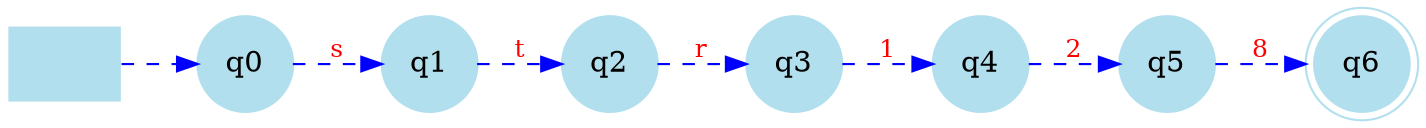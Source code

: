 digraph "automathon/Valor_de_asignacion/automata_36_token" {
	graph [rankdir=LR]
	node [color=lightblue2 shape=circle style=filled]
	edge [color=blue fontcolor=red fontsize=12 style=dashed]
	"" [label="" shape=plaintext]
	q6 [label=q6 shape=doublecircle]
	q4 [label=q4 shape=circle]
	q5 [label=q5 shape=circle]
	q2 [label=q2 shape=circle]
	q1 [label=q1 shape=circle]
	q0 [label=q0 shape=circle]
	q3 [label=q3 shape=circle]
	"" -> q0 [label=""]
	q0 -> q1 [label=s]
	q1 -> q2 [label=t]
	q2 -> q3 [label=r]
	q3 -> q4 [label=1]
	q4 -> q5 [label=2]
	q5 -> q6 [label=8]
}
